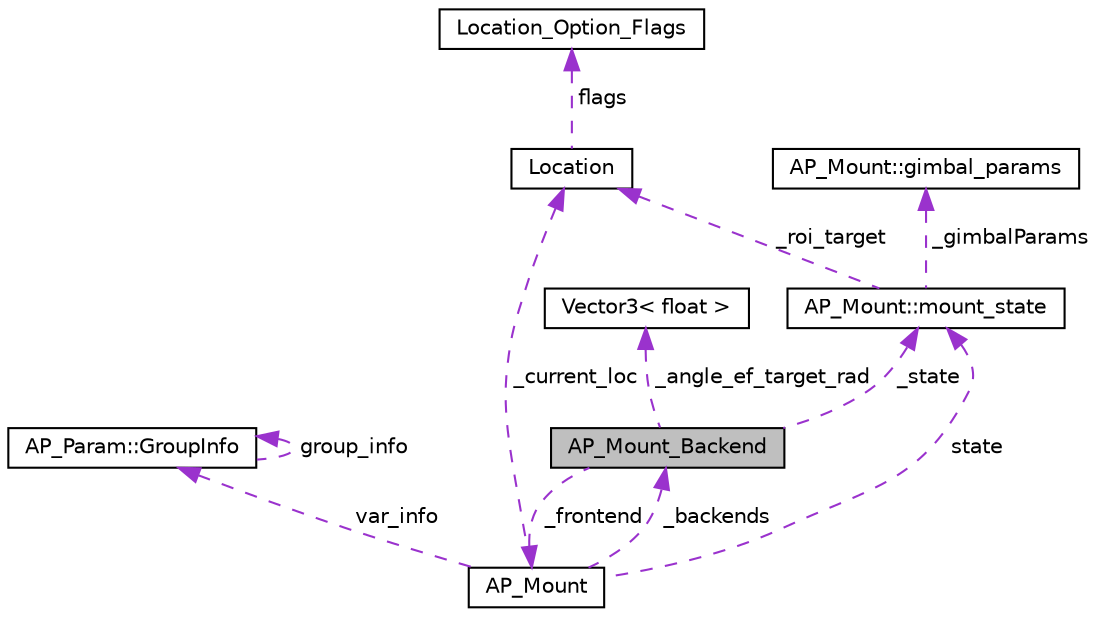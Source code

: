 digraph "AP_Mount_Backend"
{
 // INTERACTIVE_SVG=YES
  edge [fontname="Helvetica",fontsize="10",labelfontname="Helvetica",labelfontsize="10"];
  node [fontname="Helvetica",fontsize="10",shape=record];
  Node1 [label="AP_Mount_Backend",height=0.2,width=0.4,color="black", fillcolor="grey75", style="filled" fontcolor="black"];
  Node2 -> Node1 [dir="back",color="darkorchid3",fontsize="10",style="dashed",label=" _frontend" ,fontname="Helvetica"];
  Node2 [label="AP_Mount",height=0.2,width=0.4,color="black", fillcolor="white", style="filled",URL="$classAP__Mount.html"];
  Node3 -> Node2 [dir="back",color="darkorchid3",fontsize="10",style="dashed",label=" var_info" ,fontname="Helvetica"];
  Node3 [label="AP_Param::GroupInfo",height=0.2,width=0.4,color="black", fillcolor="white", style="filled",URL="$structAP__Param_1_1GroupInfo.html"];
  Node3 -> Node3 [dir="back",color="darkorchid3",fontsize="10",style="dashed",label=" group_info" ,fontname="Helvetica"];
  Node4 -> Node2 [dir="back",color="darkorchid3",fontsize="10",style="dashed",label=" state" ,fontname="Helvetica"];
  Node4 [label="AP_Mount::mount_state",height=0.2,width=0.4,color="black", fillcolor="white", style="filled",URL="$structAP__Mount_1_1mount__state.html"];
  Node5 -> Node4 [dir="back",color="darkorchid3",fontsize="10",style="dashed",label=" _gimbalParams" ,fontname="Helvetica"];
  Node5 [label="AP_Mount::gimbal_params",height=0.2,width=0.4,color="black", fillcolor="white", style="filled",URL="$structAP__Mount_1_1gimbal__params.html"];
  Node6 -> Node4 [dir="back",color="darkorchid3",fontsize="10",style="dashed",label=" _roi_target" ,fontname="Helvetica"];
  Node6 [label="Location",height=0.2,width=0.4,color="black", fillcolor="white", style="filled",URL="$structLocation.html"];
  Node7 -> Node6 [dir="back",color="darkorchid3",fontsize="10",style="dashed",label=" flags" ,fontname="Helvetica"];
  Node7 [label="Location_Option_Flags",height=0.2,width=0.4,color="black", fillcolor="white", style="filled",URL="$structLocation__Option__Flags.html"];
  Node1 -> Node2 [dir="back",color="darkorchid3",fontsize="10",style="dashed",label=" _backends" ,fontname="Helvetica"];
  Node6 -> Node2 [dir="back",color="darkorchid3",fontsize="10",style="dashed",label=" _current_loc" ,fontname="Helvetica"];
  Node8 -> Node1 [dir="back",color="darkorchid3",fontsize="10",style="dashed",label=" _angle_ef_target_rad" ,fontname="Helvetica"];
  Node8 [label="Vector3\< float \>",height=0.2,width=0.4,color="black", fillcolor="white", style="filled",URL="$classVector3.html"];
  Node4 -> Node1 [dir="back",color="darkorchid3",fontsize="10",style="dashed",label=" _state" ,fontname="Helvetica"];
}
